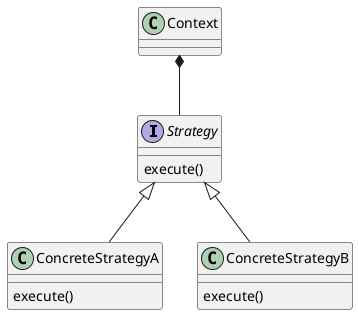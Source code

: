 @startuml
interface Strategy
Strategy : execute()

Context *-- Strategy


Strategy <|-- ConcreteStrategyA
ConcreteStrategyA : execute()
Strategy <|-- ConcreteStrategyB
ConcreteStrategyB : execute()

@enduml
